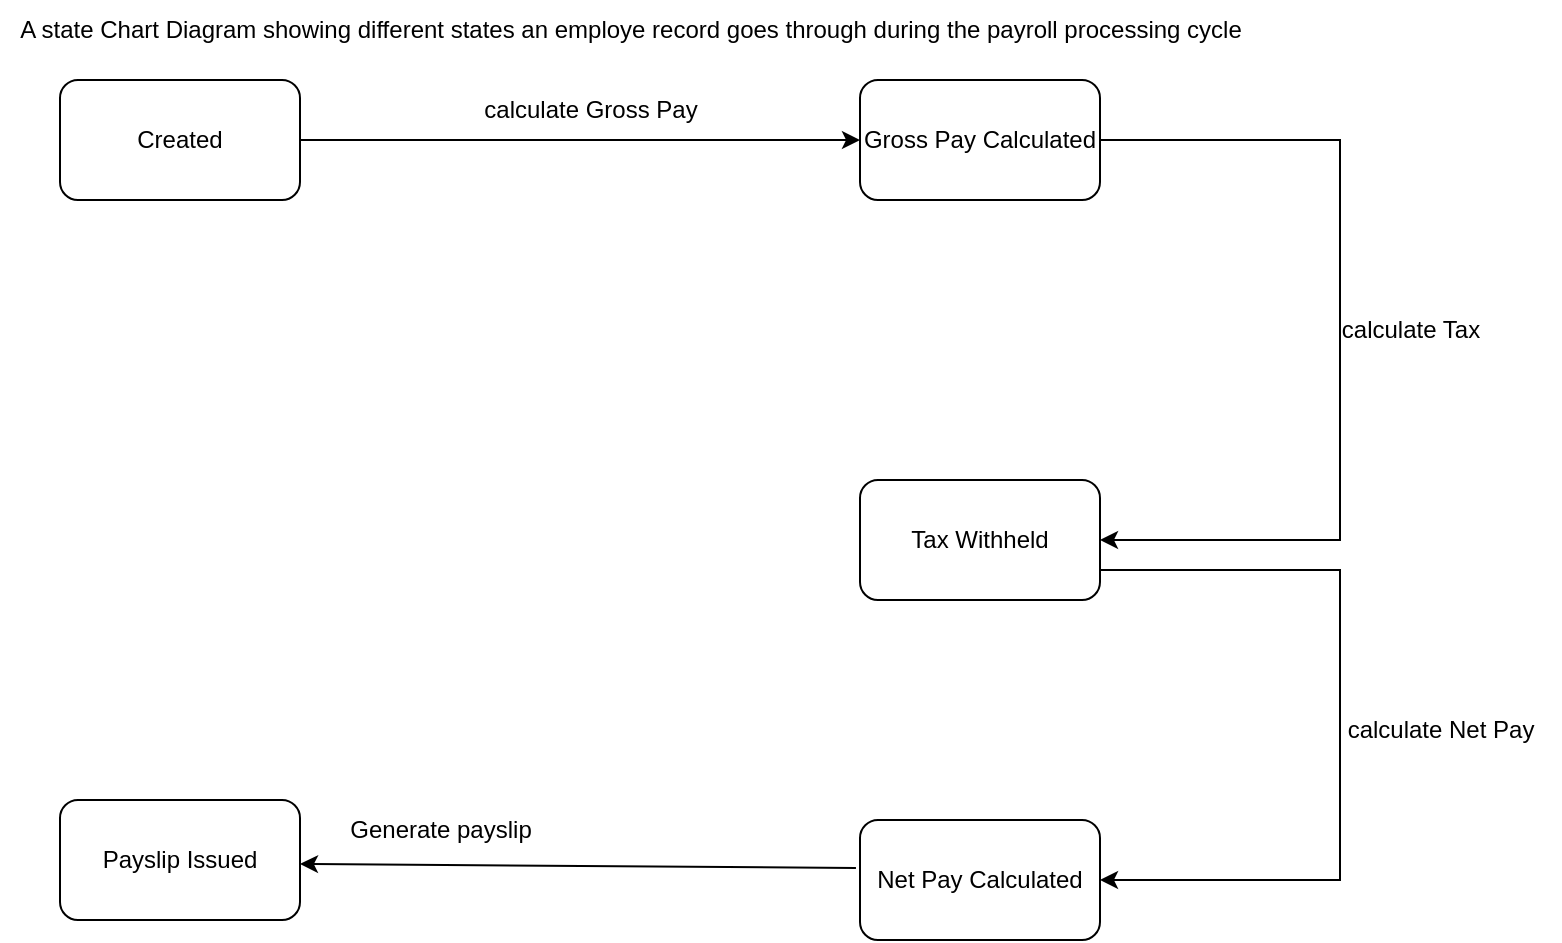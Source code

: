 <mxfile version="27.0.5">
  <diagram name="Page-1" id="L69h3PChFNyBTutGgCQA">
    <mxGraphModel dx="856" dy="521" grid="1" gridSize="10" guides="1" tooltips="1" connect="1" arrows="1" fold="1" page="1" pageScale="1" pageWidth="850" pageHeight="1100" math="0" shadow="0">
      <root>
        <mxCell id="0" />
        <mxCell id="1" parent="0" />
        <mxCell id="b8W4NL298LtIDJWoKRXi-1" value="Created" style="rounded=1;whiteSpace=wrap;html=1;" vertex="1" parent="1">
          <mxGeometry x="40" y="40" width="120" height="60" as="geometry" />
        </mxCell>
        <mxCell id="b8W4NL298LtIDJWoKRXi-2" value="Gross Pay Calculated" style="rounded=1;whiteSpace=wrap;html=1;" vertex="1" parent="1">
          <mxGeometry x="440" y="40" width="120" height="60" as="geometry" />
        </mxCell>
        <mxCell id="b8W4NL298LtIDJWoKRXi-3" value="Tax Withheld" style="rounded=1;whiteSpace=wrap;html=1;" vertex="1" parent="1">
          <mxGeometry x="440" y="240" width="120" height="60" as="geometry" />
        </mxCell>
        <mxCell id="b8W4NL298LtIDJWoKRXi-4" value="Net Pay Calculated" style="rounded=1;whiteSpace=wrap;html=1;" vertex="1" parent="1">
          <mxGeometry x="440" y="410" width="120" height="60" as="geometry" />
        </mxCell>
        <mxCell id="b8W4NL298LtIDJWoKRXi-5" value="Payslip Issued" style="rounded=1;whiteSpace=wrap;html=1;" vertex="1" parent="1">
          <mxGeometry x="40" y="400" width="120" height="60" as="geometry" />
        </mxCell>
        <mxCell id="b8W4NL298LtIDJWoKRXi-6" value="" style="endArrow=classic;html=1;rounded=0;exitX=1;exitY=0.5;exitDx=0;exitDy=0;entryX=0;entryY=0.5;entryDx=0;entryDy=0;" edge="1" parent="1" source="b8W4NL298LtIDJWoKRXi-1" target="b8W4NL298LtIDJWoKRXi-2">
          <mxGeometry width="50" height="50" relative="1" as="geometry">
            <mxPoint x="400" y="300" as="sourcePoint" />
            <mxPoint x="450" y="250" as="targetPoint" />
          </mxGeometry>
        </mxCell>
        <mxCell id="b8W4NL298LtIDJWoKRXi-7" value="calculate Gross Pay" style="text;html=1;align=center;verticalAlign=middle;resizable=0;points=[];autosize=1;strokeColor=none;fillColor=none;" vertex="1" parent="1">
          <mxGeometry x="240" y="40" width="130" height="30" as="geometry" />
        </mxCell>
        <mxCell id="b8W4NL298LtIDJWoKRXi-8" value="" style="endArrow=classic;html=1;rounded=0;entryX=1;entryY=0.5;entryDx=0;entryDy=0;exitX=1;exitY=0.5;exitDx=0;exitDy=0;" edge="1" parent="1" source="b8W4NL298LtIDJWoKRXi-2" target="b8W4NL298LtIDJWoKRXi-3">
          <mxGeometry width="50" height="50" relative="1" as="geometry">
            <mxPoint x="640" y="70" as="sourcePoint" />
            <mxPoint x="660" y="260" as="targetPoint" />
            <Array as="points">
              <mxPoint x="680" y="70" />
              <mxPoint x="680" y="270" />
            </Array>
          </mxGeometry>
        </mxCell>
        <mxCell id="b8W4NL298LtIDJWoKRXi-9" value="calculate Tax" style="text;html=1;align=center;verticalAlign=middle;resizable=0;points=[];autosize=1;strokeColor=none;fillColor=none;" vertex="1" parent="1">
          <mxGeometry x="670" y="150" width="90" height="30" as="geometry" />
        </mxCell>
        <mxCell id="b8W4NL298LtIDJWoKRXi-10" value="" style="endArrow=classic;html=1;rounded=0;exitX=1;exitY=0.75;exitDx=0;exitDy=0;entryX=1;entryY=0.5;entryDx=0;entryDy=0;" edge="1" parent="1" source="b8W4NL298LtIDJWoKRXi-3" target="b8W4NL298LtIDJWoKRXi-4">
          <mxGeometry width="50" height="50" relative="1" as="geometry">
            <mxPoint x="610" y="320" as="sourcePoint" />
            <mxPoint x="570" y="420" as="targetPoint" />
            <Array as="points">
              <mxPoint x="680" y="285" />
              <mxPoint x="680" y="440" />
            </Array>
          </mxGeometry>
        </mxCell>
        <mxCell id="b8W4NL298LtIDJWoKRXi-11" value="calculate Net Pay" style="text;html=1;align=center;verticalAlign=middle;resizable=0;points=[];autosize=1;strokeColor=none;fillColor=none;" vertex="1" parent="1">
          <mxGeometry x="670" y="350" width="120" height="30" as="geometry" />
        </mxCell>
        <mxCell id="b8W4NL298LtIDJWoKRXi-12" value="" style="endArrow=classic;html=1;rounded=0;entryX=1;entryY=0.5;entryDx=0;entryDy=0;exitX=-0.017;exitY=0.367;exitDx=0;exitDy=0;exitPerimeter=0;" edge="1" parent="1">
          <mxGeometry width="50" height="50" relative="1" as="geometry">
            <mxPoint x="437.96" y="434.02" as="sourcePoint" />
            <mxPoint x="160" y="432" as="targetPoint" />
          </mxGeometry>
        </mxCell>
        <mxCell id="b8W4NL298LtIDJWoKRXi-13" value="Generate payslip" style="text;html=1;align=center;verticalAlign=middle;resizable=0;points=[];autosize=1;strokeColor=none;fillColor=none;" vertex="1" parent="1">
          <mxGeometry x="175" y="400" width="110" height="30" as="geometry" />
        </mxCell>
        <mxCell id="b8W4NL298LtIDJWoKRXi-16" value="A state Chart Diagram showing different states an employe record goes through during the payroll processing cycle" style="text;html=1;align=center;verticalAlign=middle;resizable=0;points=[];autosize=1;strokeColor=none;fillColor=none;" vertex="1" parent="1">
          <mxGeometry x="10" width="630" height="30" as="geometry" />
        </mxCell>
      </root>
    </mxGraphModel>
  </diagram>
</mxfile>
